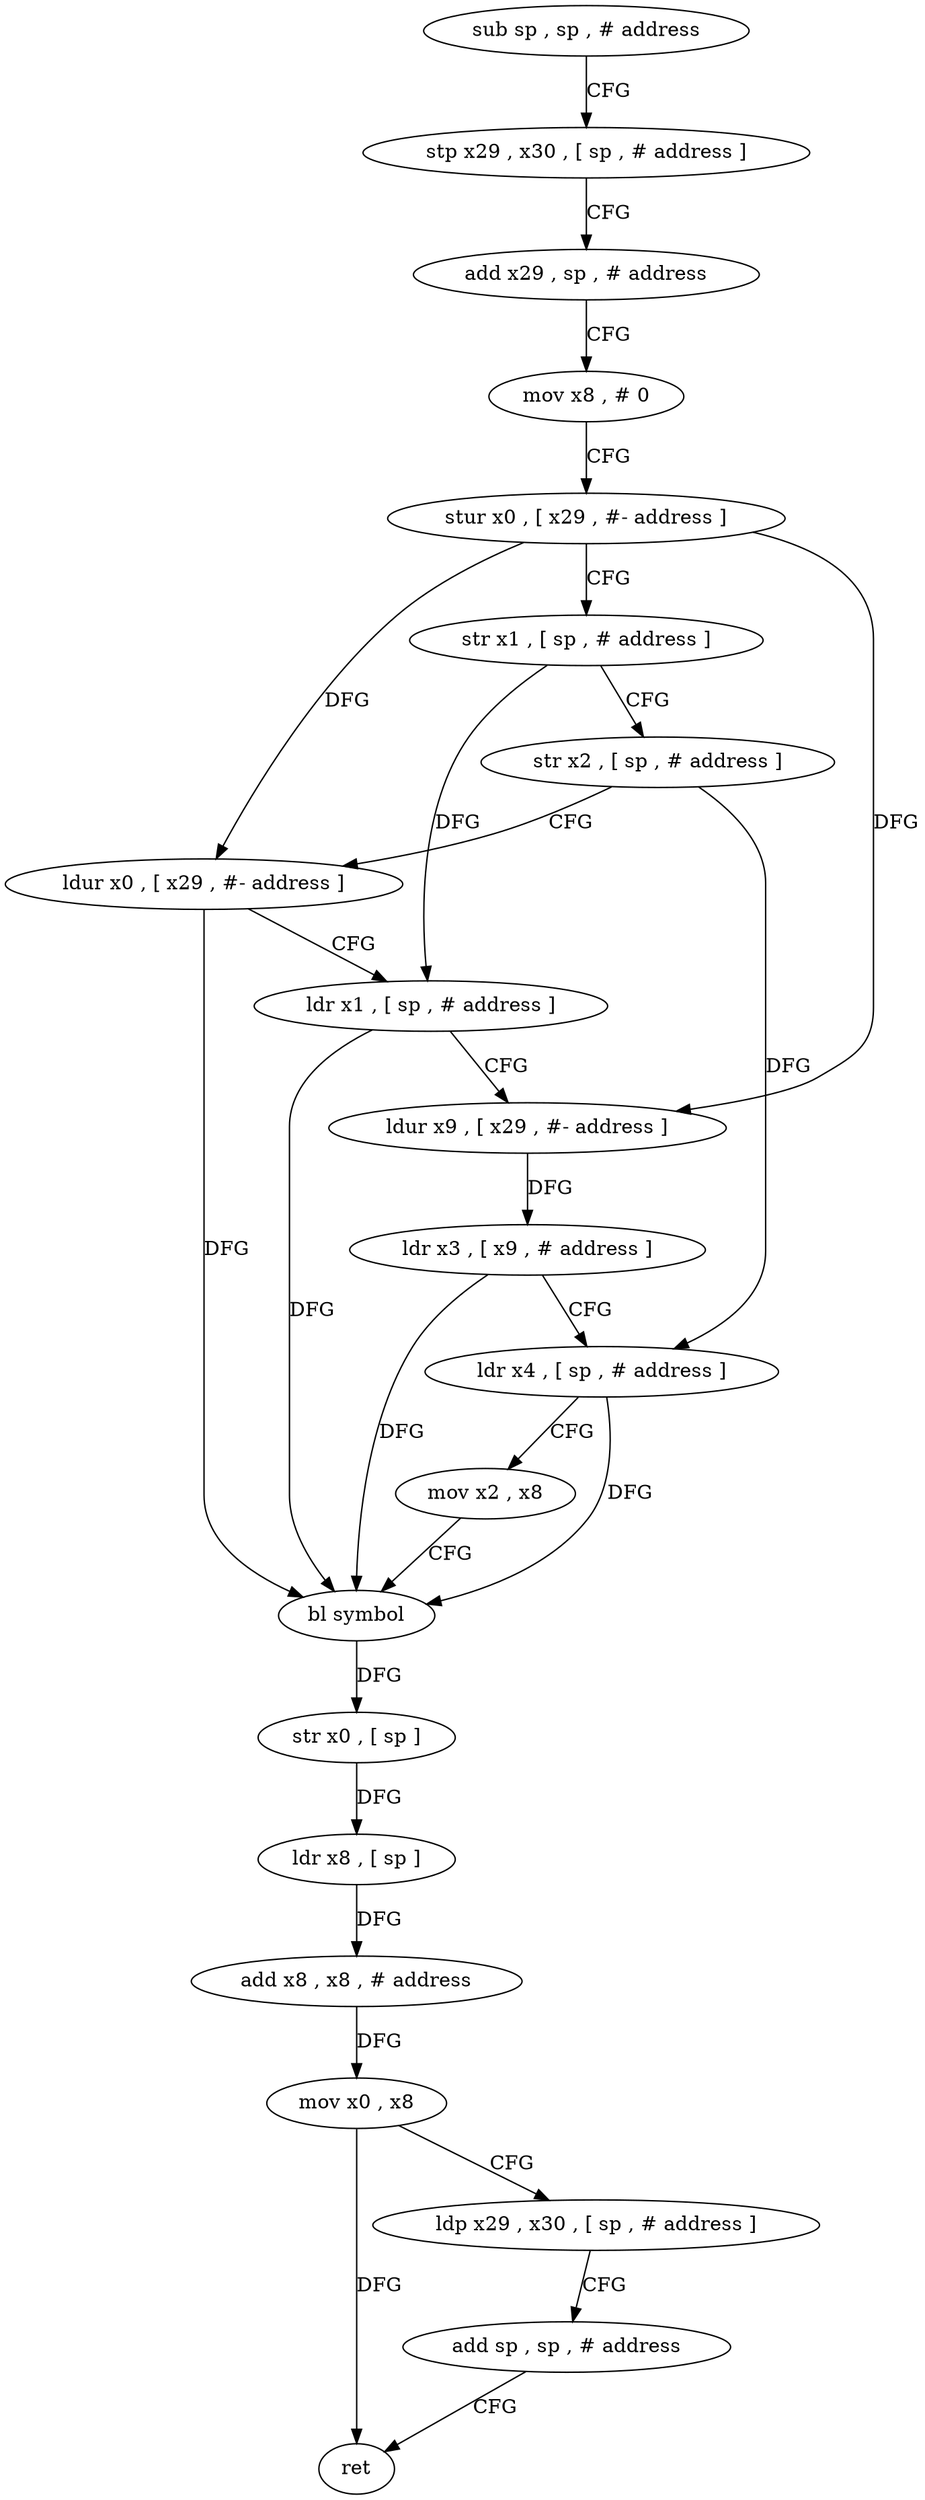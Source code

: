 digraph "func" {
"190036" [label = "sub sp , sp , # address" ]
"190040" [label = "stp x29 , x30 , [ sp , # address ]" ]
"190044" [label = "add x29 , sp , # address" ]
"190048" [label = "mov x8 , # 0" ]
"190052" [label = "stur x0 , [ x29 , #- address ]" ]
"190056" [label = "str x1 , [ sp , # address ]" ]
"190060" [label = "str x2 , [ sp , # address ]" ]
"190064" [label = "ldur x0 , [ x29 , #- address ]" ]
"190068" [label = "ldr x1 , [ sp , # address ]" ]
"190072" [label = "ldur x9 , [ x29 , #- address ]" ]
"190076" [label = "ldr x3 , [ x9 , # address ]" ]
"190080" [label = "ldr x4 , [ sp , # address ]" ]
"190084" [label = "mov x2 , x8" ]
"190088" [label = "bl symbol" ]
"190092" [label = "str x0 , [ sp ]" ]
"190096" [label = "ldr x8 , [ sp ]" ]
"190100" [label = "add x8 , x8 , # address" ]
"190104" [label = "mov x0 , x8" ]
"190108" [label = "ldp x29 , x30 , [ sp , # address ]" ]
"190112" [label = "add sp , sp , # address" ]
"190116" [label = "ret" ]
"190036" -> "190040" [ label = "CFG" ]
"190040" -> "190044" [ label = "CFG" ]
"190044" -> "190048" [ label = "CFG" ]
"190048" -> "190052" [ label = "CFG" ]
"190052" -> "190056" [ label = "CFG" ]
"190052" -> "190064" [ label = "DFG" ]
"190052" -> "190072" [ label = "DFG" ]
"190056" -> "190060" [ label = "CFG" ]
"190056" -> "190068" [ label = "DFG" ]
"190060" -> "190064" [ label = "CFG" ]
"190060" -> "190080" [ label = "DFG" ]
"190064" -> "190068" [ label = "CFG" ]
"190064" -> "190088" [ label = "DFG" ]
"190068" -> "190072" [ label = "CFG" ]
"190068" -> "190088" [ label = "DFG" ]
"190072" -> "190076" [ label = "DFG" ]
"190076" -> "190080" [ label = "CFG" ]
"190076" -> "190088" [ label = "DFG" ]
"190080" -> "190084" [ label = "CFG" ]
"190080" -> "190088" [ label = "DFG" ]
"190084" -> "190088" [ label = "CFG" ]
"190088" -> "190092" [ label = "DFG" ]
"190092" -> "190096" [ label = "DFG" ]
"190096" -> "190100" [ label = "DFG" ]
"190100" -> "190104" [ label = "DFG" ]
"190104" -> "190108" [ label = "CFG" ]
"190104" -> "190116" [ label = "DFG" ]
"190108" -> "190112" [ label = "CFG" ]
"190112" -> "190116" [ label = "CFG" ]
}
